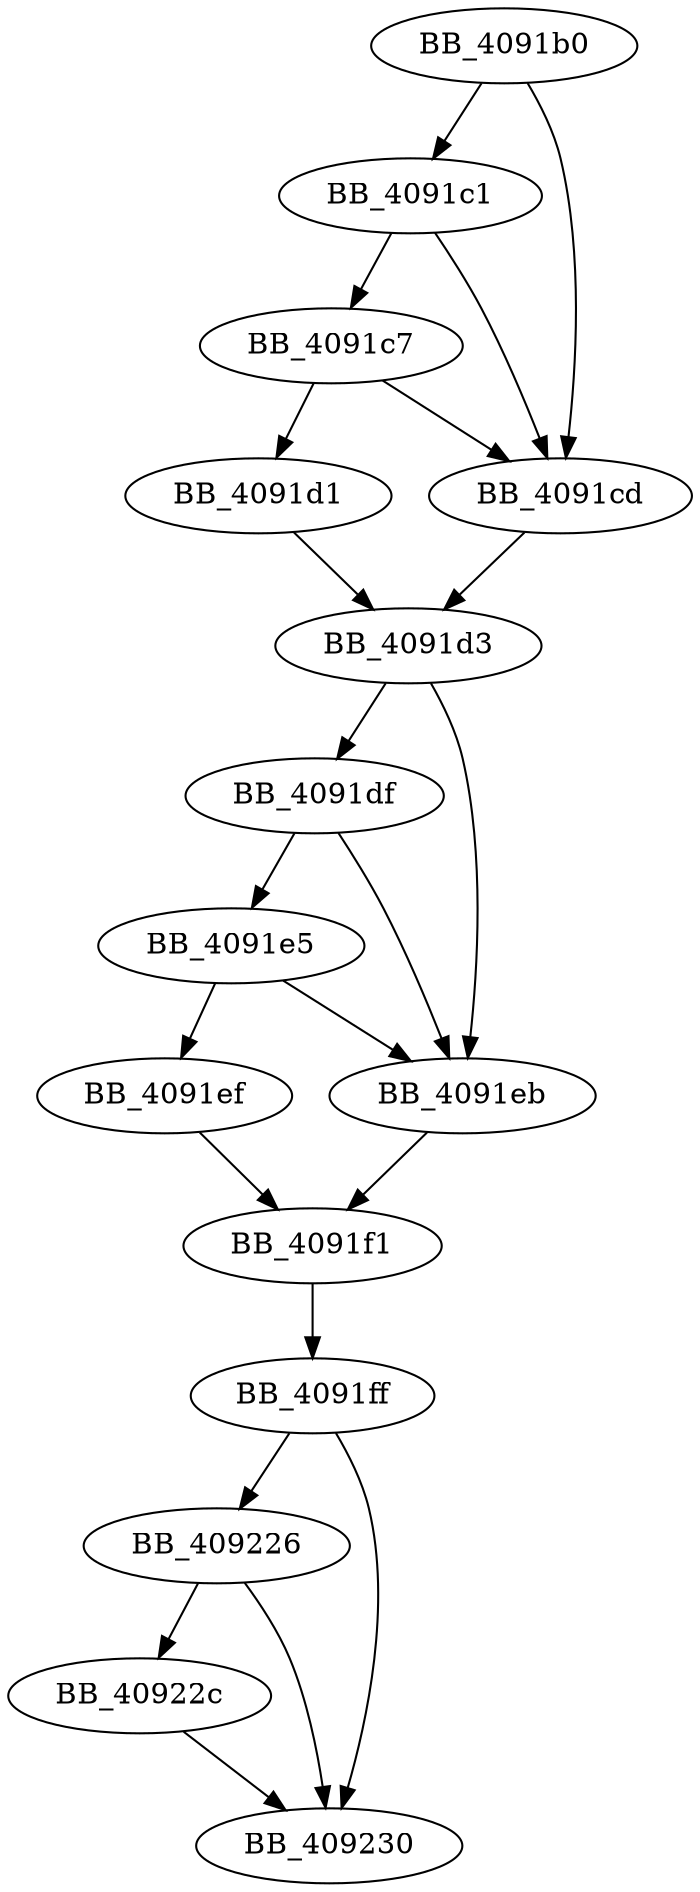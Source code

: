 DiGraph sub_4091B0{
BB_4091b0->BB_4091c1
BB_4091b0->BB_4091cd
BB_4091c1->BB_4091c7
BB_4091c1->BB_4091cd
BB_4091c7->BB_4091cd
BB_4091c7->BB_4091d1
BB_4091cd->BB_4091d3
BB_4091d1->BB_4091d3
BB_4091d3->BB_4091df
BB_4091d3->BB_4091eb
BB_4091df->BB_4091e5
BB_4091df->BB_4091eb
BB_4091e5->BB_4091eb
BB_4091e5->BB_4091ef
BB_4091eb->BB_4091f1
BB_4091ef->BB_4091f1
BB_4091f1->BB_4091ff
BB_4091ff->BB_409226
BB_4091ff->BB_409230
BB_409226->BB_40922c
BB_409226->BB_409230
BB_40922c->BB_409230
}
